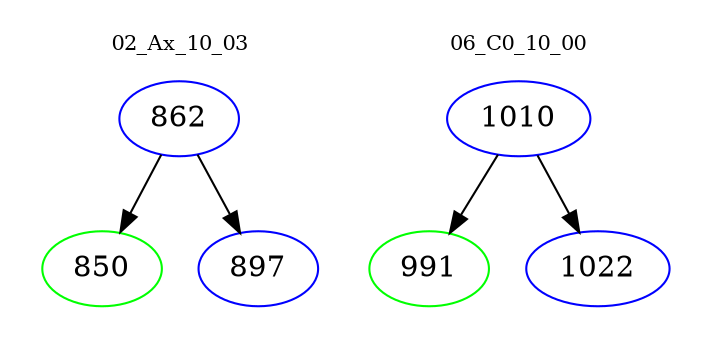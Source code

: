 digraph{
subgraph cluster_0 {
color = white
label = "02_Ax_10_03";
fontsize=10;
T0_862 [label="862", color="blue"]
T0_862 -> T0_850 [color="black"]
T0_850 [label="850", color="green"]
T0_862 -> T0_897 [color="black"]
T0_897 [label="897", color="blue"]
}
subgraph cluster_1 {
color = white
label = "06_C0_10_00";
fontsize=10;
T1_1010 [label="1010", color="blue"]
T1_1010 -> T1_991 [color="black"]
T1_991 [label="991", color="green"]
T1_1010 -> T1_1022 [color="black"]
T1_1022 [label="1022", color="blue"]
}
}
